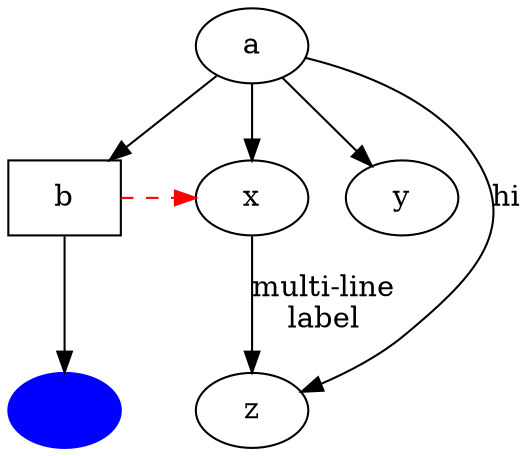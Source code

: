 digraph test2 {
       a -> b -> c;
       a -> {x y};
       b [shape=box];
       c [label="hello\nworld",color=blue,fontsize=9223372036854775807,
            fontname="Palatino-Italic",fontcolor=red,style=filled];
       a -> z [label="hi", weight=170141183460469231731687303715884105729];
       x -> z [label="multi-line\nlabel"];
       edge [style=dashed,color=red];
       b -> x;
       {rank=same; b x}
}

